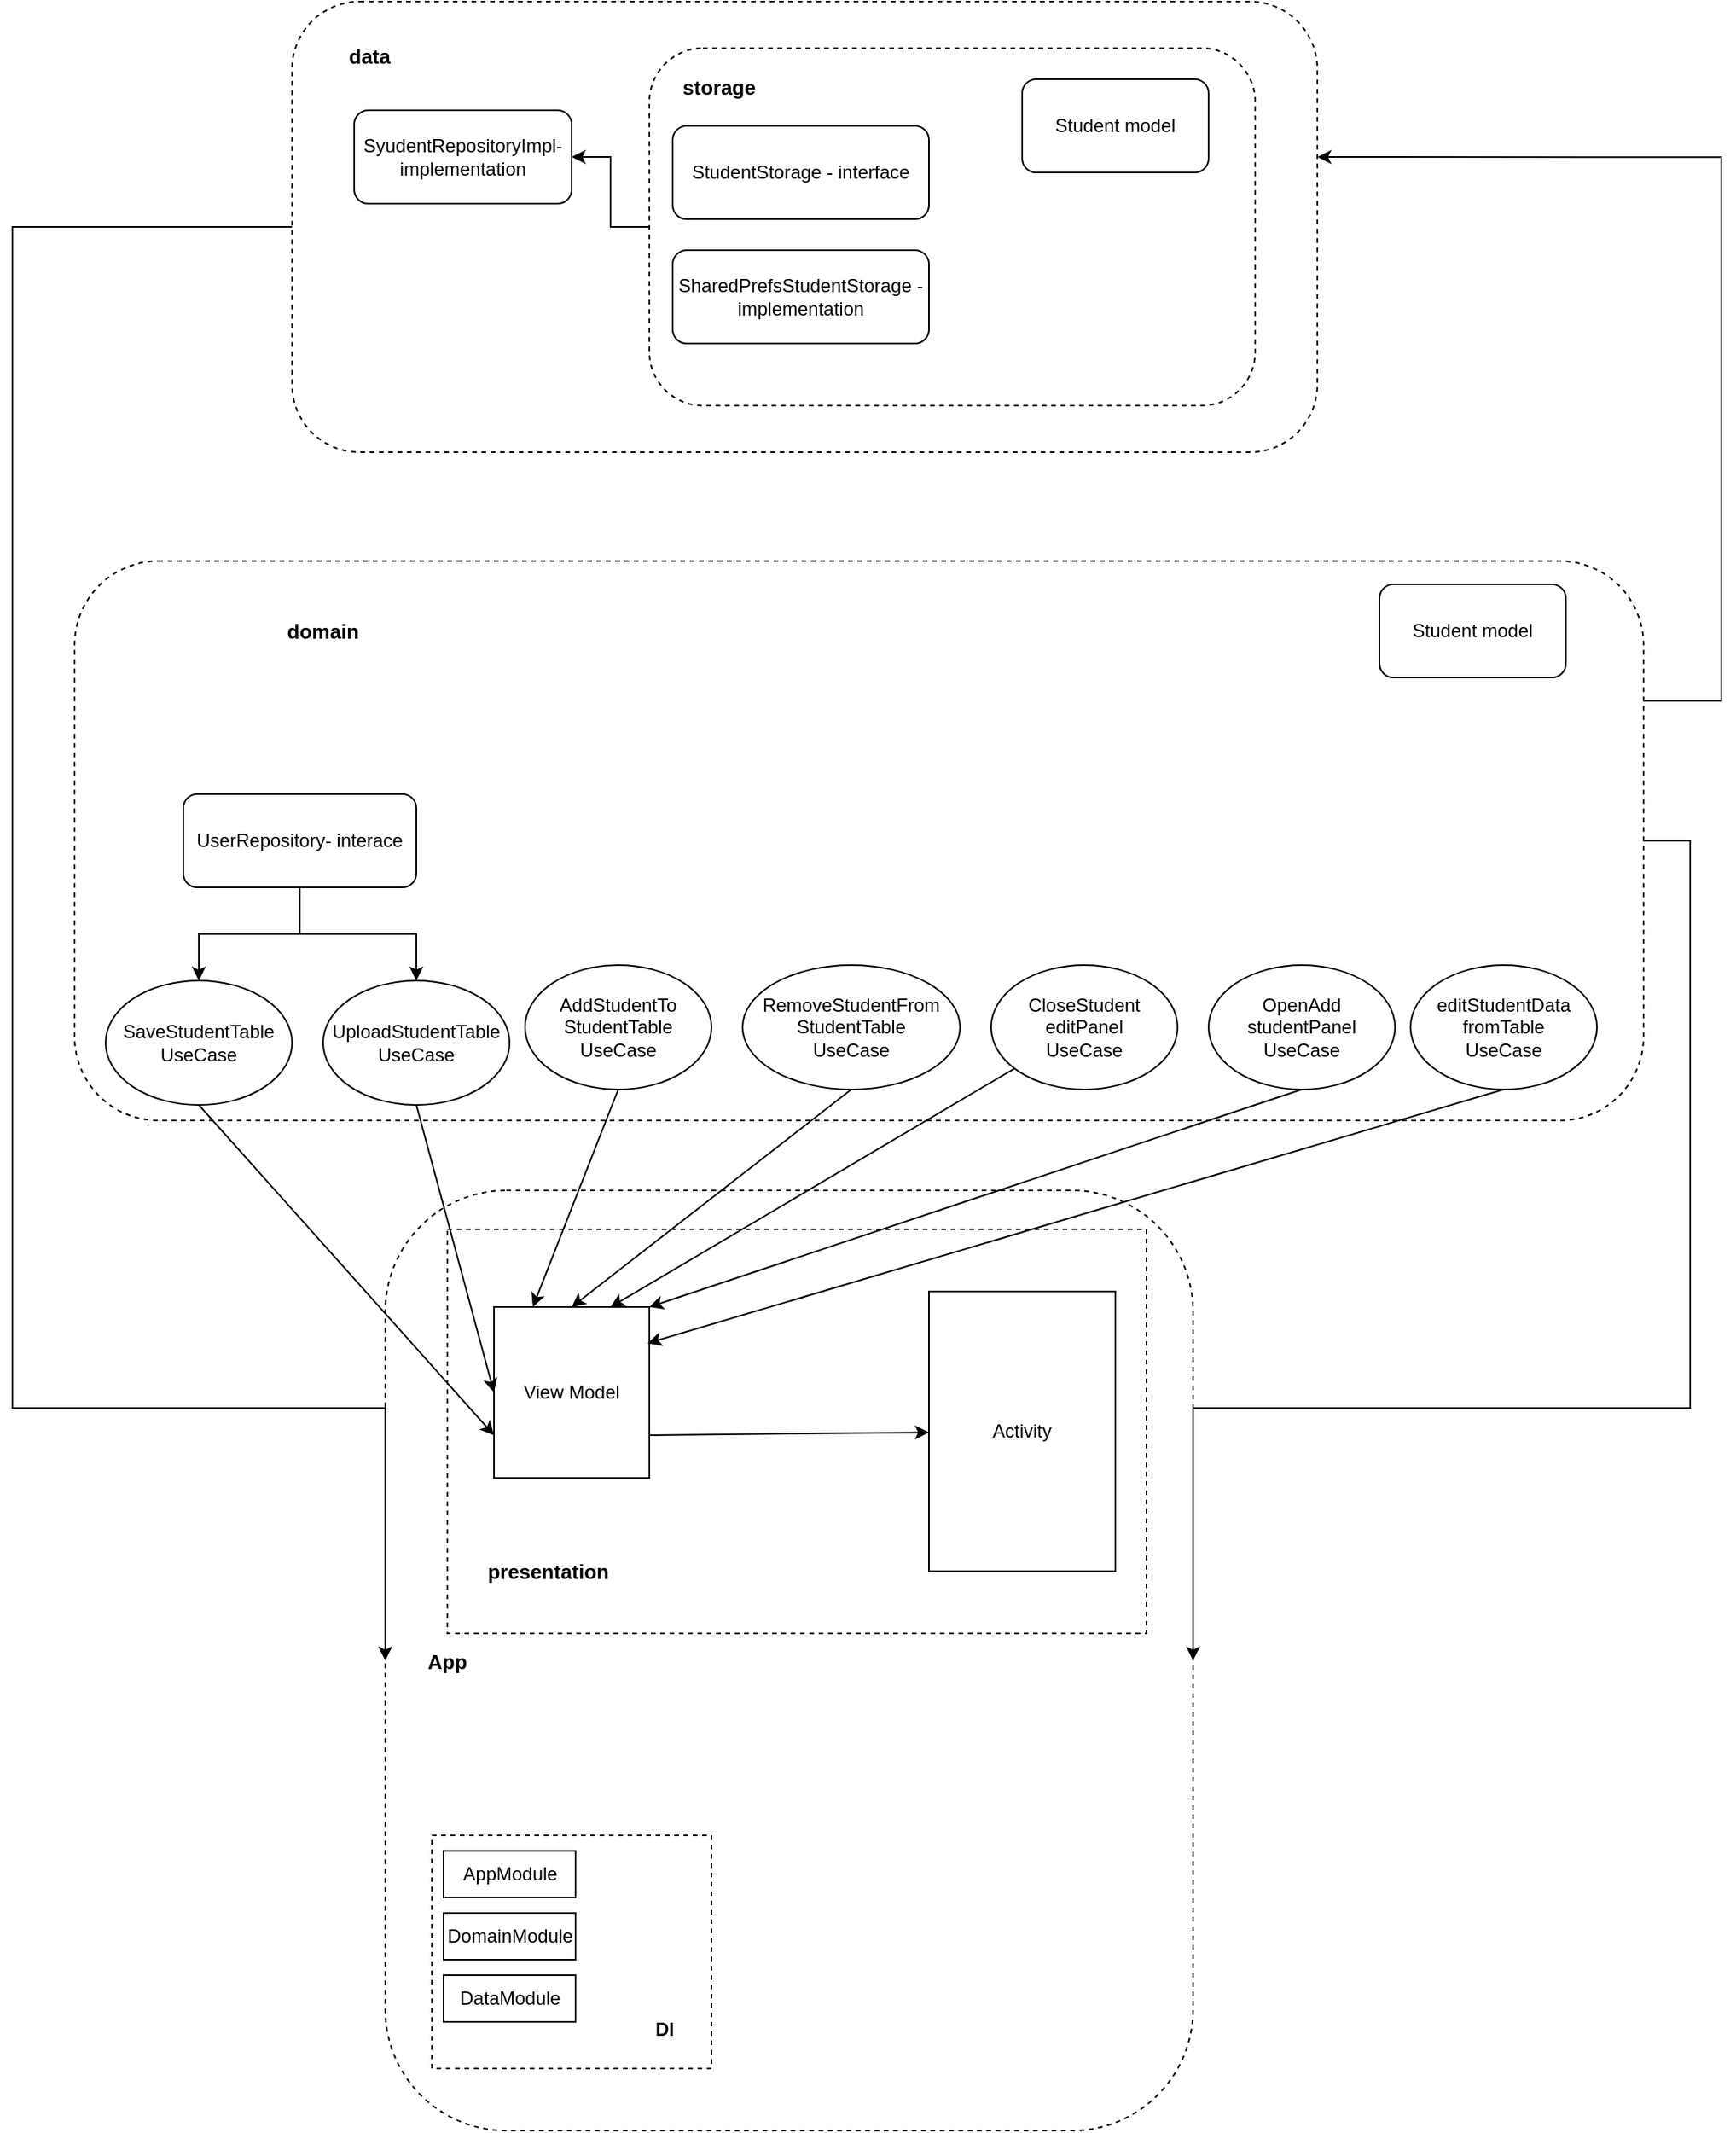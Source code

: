 <mxfile version="22.1.11" type="device">
  <diagram id="cwIRp_KXKwPp0aOuLG4Q" name="Страница — 1">
    <mxGraphModel dx="1434" dy="841" grid="1" gridSize="10" guides="1" tooltips="1" connect="1" arrows="1" fold="1" page="1" pageScale="1" pageWidth="3300" pageHeight="4681" math="0" shadow="0">
      <root>
        <mxCell id="0" />
        <mxCell id="1" parent="0" />
        <mxCell id="tZ8Ya-4mFZi0hfj2rR8u-3" value="" style="rounded=1;whiteSpace=wrap;html=1;dashed=1;" parent="1" vertex="1">
          <mxGeometry x="360" y="805" width="520" height="605" as="geometry" />
        </mxCell>
        <mxCell id="YRH8JHqfD0DxMbFeHIv--7" value="" style="rounded=0;whiteSpace=wrap;html=1;dashed=1;strokeWidth=1;perimeterSpacing=0;" vertex="1" parent="1">
          <mxGeometry x="400" y="830" width="450" height="260" as="geometry" />
        </mxCell>
        <mxCell id="tZ8Ya-4mFZi0hfj2rR8u-40" style="edgeStyle=orthogonalEdgeStyle;rounded=0;orthogonalLoop=1;jettySize=auto;html=1;entryX=1;entryY=0.5;entryDx=0;entryDy=0;" parent="1" source="tZ8Ya-4mFZi0hfj2rR8u-1" target="tZ8Ya-4mFZi0hfj2rR8u-3" edge="1">
          <mxGeometry relative="1" as="geometry">
            <Array as="points">
              <mxPoint x="1200" y="580" />
              <mxPoint x="1200" y="945" />
            </Array>
          </mxGeometry>
        </mxCell>
        <mxCell id="tZ8Ya-4mFZi0hfj2rR8u-1" value="" style="rounded=1;whiteSpace=wrap;html=1;dashed=1;" parent="1" vertex="1">
          <mxGeometry x="160" y="400" width="1010" height="360" as="geometry" />
        </mxCell>
        <mxCell id="tZ8Ya-4mFZi0hfj2rR8u-41" style="edgeStyle=orthogonalEdgeStyle;rounded=0;orthogonalLoop=1;jettySize=auto;html=1;entryX=0;entryY=0.5;entryDx=0;entryDy=0;" parent="1" source="tZ8Ya-4mFZi0hfj2rR8u-2" target="tZ8Ya-4mFZi0hfj2rR8u-3" edge="1">
          <mxGeometry relative="1" as="geometry">
            <Array as="points">
              <mxPoint x="120" y="185" />
              <mxPoint x="120" y="945" />
            </Array>
          </mxGeometry>
        </mxCell>
        <mxCell id="tZ8Ya-4mFZi0hfj2rR8u-2" value="" style="rounded=1;whiteSpace=wrap;html=1;dashed=1;" parent="1" vertex="1">
          <mxGeometry x="300" y="40" width="660" height="290" as="geometry" />
        </mxCell>
        <mxCell id="tZ8Ya-4mFZi0hfj2rR8u-4" value="View Model" style="rounded=0;whiteSpace=wrap;html=1;" parent="1" vertex="1">
          <mxGeometry x="430" y="880" width="100" height="110" as="geometry" />
        </mxCell>
        <mxCell id="tZ8Ya-4mFZi0hfj2rR8u-5" value="&lt;font style=&quot;vertical-align: inherit;&quot;&gt;&lt;font style=&quot;vertical-align: inherit;&quot;&gt;Аpp&lt;br&gt;&lt;/font&gt;&lt;/font&gt;" style="text;html=1;strokeColor=none;fillColor=none;align=center;verticalAlign=middle;whiteSpace=wrap;rounded=0;fontStyle=1;fontSize=13;" parent="1" vertex="1">
          <mxGeometry x="370" y="1087.5" width="60" height="40" as="geometry" />
        </mxCell>
        <mxCell id="tZ8Ya-4mFZi0hfj2rR8u-8" value="domain" style="text;html=1;strokeColor=none;fillColor=none;align=center;verticalAlign=middle;whiteSpace=wrap;rounded=0;fontStyle=1;fontSize=13;" parent="1" vertex="1">
          <mxGeometry x="280" y="430" width="80" height="30" as="geometry" />
        </mxCell>
        <mxCell id="tZ8Ya-4mFZi0hfj2rR8u-9" value="data" style="text;html=1;strokeColor=none;fillColor=none;align=center;verticalAlign=middle;whiteSpace=wrap;rounded=0;fontStyle=1;fontSize=13;" parent="1" vertex="1">
          <mxGeometry x="320" y="60" width="60" height="30" as="geometry" />
        </mxCell>
        <mxCell id="tZ8Ya-4mFZi0hfj2rR8u-10" value="SaveStudentTable&lt;br&gt;UseCase" style="ellipse;whiteSpace=wrap;html=1;" parent="1" vertex="1">
          <mxGeometry x="180" y="670" width="120" height="80" as="geometry" />
        </mxCell>
        <mxCell id="tZ8Ya-4mFZi0hfj2rR8u-11" value="UploadStudentTable&lt;br&gt;UseCase" style="ellipse;whiteSpace=wrap;html=1;" parent="1" vertex="1">
          <mxGeometry x="320" y="670" width="120" height="80" as="geometry" />
        </mxCell>
        <mxCell id="tZ8Ya-4mFZi0hfj2rR8u-12" value="AddStudentTo StudentTable&lt;br&gt;UseCase" style="ellipse;whiteSpace=wrap;html=1;" parent="1" vertex="1">
          <mxGeometry x="450" y="660" width="120" height="80" as="geometry" />
        </mxCell>
        <mxCell id="tZ8Ya-4mFZi0hfj2rR8u-13" value="RemoveStudentFrom StudentTable&lt;br&gt;UseCase" style="ellipse;whiteSpace=wrap;html=1;" parent="1" vertex="1">
          <mxGeometry x="590" y="660" width="140" height="80" as="geometry" />
        </mxCell>
        <mxCell id="tZ8Ya-4mFZi0hfj2rR8u-14" value="editStudentData fromTable&lt;br&gt;UseCase" style="ellipse;whiteSpace=wrap;html=1;" parent="1" vertex="1">
          <mxGeometry x="1020" y="660" width="120" height="80" as="geometry" />
        </mxCell>
        <mxCell id="tZ8Ya-4mFZi0hfj2rR8u-17" value="" style="endArrow=classic;html=1;rounded=0;exitX=0.5;exitY=1;exitDx=0;exitDy=0;entryX=0;entryY=0.75;entryDx=0;entryDy=0;" parent="1" source="tZ8Ya-4mFZi0hfj2rR8u-10" target="tZ8Ya-4mFZi0hfj2rR8u-4" edge="1">
          <mxGeometry width="50" height="50" relative="1" as="geometry">
            <mxPoint x="700" y="750" as="sourcePoint" />
            <mxPoint x="750" y="700" as="targetPoint" />
          </mxGeometry>
        </mxCell>
        <mxCell id="tZ8Ya-4mFZi0hfj2rR8u-18" value="" style="endArrow=classic;html=1;rounded=0;exitX=0.5;exitY=1;exitDx=0;exitDy=0;entryX=0;entryY=0.5;entryDx=0;entryDy=0;" parent="1" source="tZ8Ya-4mFZi0hfj2rR8u-11" target="tZ8Ya-4mFZi0hfj2rR8u-4" edge="1">
          <mxGeometry width="50" height="50" relative="1" as="geometry">
            <mxPoint x="700" y="750" as="sourcePoint" />
            <mxPoint x="750" y="700" as="targetPoint" />
          </mxGeometry>
        </mxCell>
        <mxCell id="tZ8Ya-4mFZi0hfj2rR8u-19" value="" style="endArrow=classic;html=1;rounded=0;exitX=0.5;exitY=1;exitDx=0;exitDy=0;entryX=0.25;entryY=0;entryDx=0;entryDy=0;" parent="1" source="tZ8Ya-4mFZi0hfj2rR8u-12" target="tZ8Ya-4mFZi0hfj2rR8u-4" edge="1">
          <mxGeometry width="50" height="50" relative="1" as="geometry">
            <mxPoint x="700" y="750" as="sourcePoint" />
            <mxPoint x="750" y="700" as="targetPoint" />
          </mxGeometry>
        </mxCell>
        <mxCell id="tZ8Ya-4mFZi0hfj2rR8u-20" value="" style="endArrow=classic;html=1;rounded=0;exitX=0.5;exitY=1;exitDx=0;exitDy=0;entryX=0.5;entryY=0;entryDx=0;entryDy=0;" parent="1" source="tZ8Ya-4mFZi0hfj2rR8u-13" target="tZ8Ya-4mFZi0hfj2rR8u-4" edge="1">
          <mxGeometry width="50" height="50" relative="1" as="geometry">
            <mxPoint x="700" y="750" as="sourcePoint" />
            <mxPoint x="750" y="700" as="targetPoint" />
          </mxGeometry>
        </mxCell>
        <mxCell id="tZ8Ya-4mFZi0hfj2rR8u-21" value="" style="endArrow=classic;html=1;rounded=0;exitX=0.5;exitY=1;exitDx=0;exitDy=0;entryX=0.989;entryY=0.212;entryDx=0;entryDy=0;entryPerimeter=0;" parent="1" source="tZ8Ya-4mFZi0hfj2rR8u-14" target="tZ8Ya-4mFZi0hfj2rR8u-4" edge="1">
          <mxGeometry width="50" height="50" relative="1" as="geometry">
            <mxPoint x="700" y="750" as="sourcePoint" />
            <mxPoint x="690" y="940" as="targetPoint" />
          </mxGeometry>
        </mxCell>
        <mxCell id="tZ8Ya-4mFZi0hfj2rR8u-26" style="edgeStyle=orthogonalEdgeStyle;rounded=0;orthogonalLoop=1;jettySize=auto;html=1;" parent="1" source="tZ8Ya-4mFZi0hfj2rR8u-24" target="tZ8Ya-4mFZi0hfj2rR8u-10" edge="1">
          <mxGeometry relative="1" as="geometry" />
        </mxCell>
        <mxCell id="tZ8Ya-4mFZi0hfj2rR8u-27" style="edgeStyle=orthogonalEdgeStyle;rounded=0;orthogonalLoop=1;jettySize=auto;html=1;" parent="1" source="tZ8Ya-4mFZi0hfj2rR8u-24" target="tZ8Ya-4mFZi0hfj2rR8u-11" edge="1">
          <mxGeometry relative="1" as="geometry" />
        </mxCell>
        <mxCell id="tZ8Ya-4mFZi0hfj2rR8u-24" value="UserRepository- interace" style="rounded=1;whiteSpace=wrap;html=1;" parent="1" vertex="1">
          <mxGeometry x="230" y="550" width="150" height="60" as="geometry" />
        </mxCell>
        <mxCell id="tZ8Ya-4mFZi0hfj2rR8u-28" value="Student model" style="rounded=1;whiteSpace=wrap;html=1;" parent="1" vertex="1">
          <mxGeometry x="1000" y="415" width="120" height="60" as="geometry" />
        </mxCell>
        <mxCell id="tZ8Ya-4mFZi0hfj2rR8u-29" value="SyudentRepositoryImpl-&lt;br&gt;implementation" style="rounded=1;whiteSpace=wrap;html=1;" parent="1" vertex="1">
          <mxGeometry x="340" y="110" width="140" height="60" as="geometry" />
        </mxCell>
        <mxCell id="tZ8Ya-4mFZi0hfj2rR8u-38" style="edgeStyle=orthogonalEdgeStyle;rounded=0;orthogonalLoop=1;jettySize=auto;html=1;entryX=1;entryY=0.5;entryDx=0;entryDy=0;" parent="1" source="tZ8Ya-4mFZi0hfj2rR8u-30" target="tZ8Ya-4mFZi0hfj2rR8u-29" edge="1">
          <mxGeometry relative="1" as="geometry" />
        </mxCell>
        <mxCell id="tZ8Ya-4mFZi0hfj2rR8u-30" value="" style="rounded=1;whiteSpace=wrap;html=1;dashed=1;" parent="1" vertex="1">
          <mxGeometry x="530" y="70" width="390" height="230" as="geometry" />
        </mxCell>
        <mxCell id="tZ8Ya-4mFZi0hfj2rR8u-32" value="storage" style="text;html=1;strokeColor=none;fillColor=none;align=center;verticalAlign=middle;whiteSpace=wrap;rounded=0;fontStyle=1;fontSize=13;" parent="1" vertex="1">
          <mxGeometry x="545" y="80" width="60" height="30" as="geometry" />
        </mxCell>
        <mxCell id="tZ8Ya-4mFZi0hfj2rR8u-33" value="StudentStorage - interface" style="rounded=1;whiteSpace=wrap;html=1;" parent="1" vertex="1">
          <mxGeometry x="545" y="120" width="165" height="60" as="geometry" />
        </mxCell>
        <mxCell id="tZ8Ya-4mFZi0hfj2rR8u-35" value="Student model" style="rounded=1;whiteSpace=wrap;html=1;" parent="1" vertex="1">
          <mxGeometry x="770" y="90" width="120" height="60" as="geometry" />
        </mxCell>
        <mxCell id="tZ8Ya-4mFZi0hfj2rR8u-36" value="SharedPrefsStudentStorage -implementation" style="rounded=1;whiteSpace=wrap;html=1;" parent="1" vertex="1">
          <mxGeometry x="545" y="200" width="165" height="60" as="geometry" />
        </mxCell>
        <mxCell id="tZ8Ya-4mFZi0hfj2rR8u-39" style="edgeStyle=orthogonalEdgeStyle;rounded=0;orthogonalLoop=1;jettySize=auto;html=1;exitX=1;exitY=0.25;exitDx=0;exitDy=0;entryX=1;entryY=0.345;entryDx=0;entryDy=0;entryPerimeter=0;" parent="1" source="tZ8Ya-4mFZi0hfj2rR8u-1" target="tZ8Ya-4mFZi0hfj2rR8u-2" edge="1">
          <mxGeometry relative="1" as="geometry">
            <Array as="points">
              <mxPoint x="1220" y="490" />
              <mxPoint x="1220" y="140" />
            </Array>
          </mxGeometry>
        </mxCell>
        <mxCell id="tZ8Ya-4mFZi0hfj2rR8u-42" value="CloseStudent editPanel&lt;br&gt;UseCase" style="ellipse;whiteSpace=wrap;html=1;" parent="1" vertex="1">
          <mxGeometry x="750" y="660" width="120" height="80" as="geometry" />
        </mxCell>
        <mxCell id="tZ8Ya-4mFZi0hfj2rR8u-43" value="OpenAdd studentPanel&lt;br&gt;UseCase" style="ellipse;whiteSpace=wrap;html=1;" parent="1" vertex="1">
          <mxGeometry x="890" y="660" width="120" height="80" as="geometry" />
        </mxCell>
        <mxCell id="tZ8Ya-4mFZi0hfj2rR8u-44" value="" style="endArrow=classic;html=1;rounded=0;entryX=0.75;entryY=0;entryDx=0;entryDy=0;" parent="1" source="tZ8Ya-4mFZi0hfj2rR8u-42" target="tZ8Ya-4mFZi0hfj2rR8u-4" edge="1">
          <mxGeometry width="50" height="50" relative="1" as="geometry">
            <mxPoint x="780" y="610" as="sourcePoint" />
            <mxPoint x="830" y="560" as="targetPoint" />
          </mxGeometry>
        </mxCell>
        <mxCell id="tZ8Ya-4mFZi0hfj2rR8u-45" value="" style="endArrow=classic;html=1;rounded=0;exitX=0.5;exitY=1;exitDx=0;exitDy=0;entryX=1;entryY=0;entryDx=0;entryDy=0;" parent="1" source="tZ8Ya-4mFZi0hfj2rR8u-43" target="tZ8Ya-4mFZi0hfj2rR8u-4" edge="1">
          <mxGeometry width="50" height="50" relative="1" as="geometry">
            <mxPoint x="780" y="610" as="sourcePoint" />
            <mxPoint x="830" y="560" as="targetPoint" />
          </mxGeometry>
        </mxCell>
        <mxCell id="cGKRp5_Mn36SzZ9TuBNz-1" value="Activity" style="rounded=0;whiteSpace=wrap;html=1;" parent="1" vertex="1">
          <mxGeometry x="710" y="870" width="120" height="180" as="geometry" />
        </mxCell>
        <mxCell id="cGKRp5_Mn36SzZ9TuBNz-2" value="" style="endArrow=classic;html=1;rounded=0;exitX=1;exitY=0.75;exitDx=0;exitDy=0;" parent="1" source="tZ8Ya-4mFZi0hfj2rR8u-4" target="cGKRp5_Mn36SzZ9TuBNz-1" edge="1">
          <mxGeometry width="50" height="50" relative="1" as="geometry">
            <mxPoint x="610" y="860" as="sourcePoint" />
            <mxPoint x="660" y="810" as="targetPoint" />
          </mxGeometry>
        </mxCell>
        <mxCell id="YRH8JHqfD0DxMbFeHIv--2" value="" style="rounded=0;whiteSpace=wrap;html=1;dashed=1;" vertex="1" parent="1">
          <mxGeometry x="390" y="1220" width="180" height="150" as="geometry" />
        </mxCell>
        <mxCell id="YRH8JHqfD0DxMbFeHIv--3" value="&lt;font style=&quot;vertical-align: inherit;&quot;&gt;&lt;font style=&quot;vertical-align: inherit;&quot;&gt;АppModule&lt;/font&gt;&lt;/font&gt;" style="rounded=0;whiteSpace=wrap;html=1;" vertex="1" parent="1">
          <mxGeometry x="397.5" y="1230" width="85" height="30" as="geometry" />
        </mxCell>
        <mxCell id="YRH8JHqfD0DxMbFeHIv--4" value="&lt;font style=&quot;vertical-align: inherit;&quot;&gt;&lt;font style=&quot;vertical-align: inherit;&quot;&gt;&lt;font style=&quot;vertical-align: inherit;&quot;&gt;&lt;font style=&quot;vertical-align: inherit;&quot;&gt;DomainModule&lt;/font&gt;&lt;/font&gt;&lt;/font&gt;&lt;/font&gt;" style="rounded=0;whiteSpace=wrap;html=1;" vertex="1" parent="1">
          <mxGeometry x="397.5" y="1270" width="85" height="30" as="geometry" />
        </mxCell>
        <mxCell id="YRH8JHqfD0DxMbFeHIv--5" value="&lt;font style=&quot;vertical-align: inherit;&quot;&gt;&lt;font style=&quot;vertical-align: inherit;&quot;&gt;&lt;font style=&quot;vertical-align: inherit;&quot;&gt;&lt;font style=&quot;vertical-align: inherit;&quot;&gt;DataModule&lt;/font&gt;&lt;/font&gt;&lt;/font&gt;&lt;/font&gt;" style="rounded=0;whiteSpace=wrap;html=1;" vertex="1" parent="1">
          <mxGeometry x="397.5" y="1310" width="85" height="30" as="geometry" />
        </mxCell>
        <mxCell id="YRH8JHqfD0DxMbFeHIv--6" value="&lt;b&gt;&lt;font style=&quot;vertical-align: inherit;&quot;&gt;&lt;font style=&quot;vertical-align: inherit;&quot;&gt;DI&lt;/font&gt;&lt;/font&gt;&lt;/b&gt;" style="text;html=1;strokeColor=none;fillColor=none;align=center;verticalAlign=middle;whiteSpace=wrap;rounded=0;" vertex="1" parent="1">
          <mxGeometry x="510" y="1330" width="60" height="30" as="geometry" />
        </mxCell>
        <mxCell id="YRH8JHqfD0DxMbFeHIv--8" value="&lt;font style=&quot;vertical-align: inherit;&quot;&gt;&lt;font style=&quot;vertical-align: inherit;&quot;&gt;presentation&lt;br&gt;&lt;/font&gt;&lt;/font&gt;" style="text;html=1;strokeColor=none;fillColor=none;align=center;verticalAlign=middle;whiteSpace=wrap;rounded=0;fontStyle=1;fontSize=13;" vertex="1" parent="1">
          <mxGeometry x="420" y="1030" width="90" height="40" as="geometry" />
        </mxCell>
      </root>
    </mxGraphModel>
  </diagram>
</mxfile>
